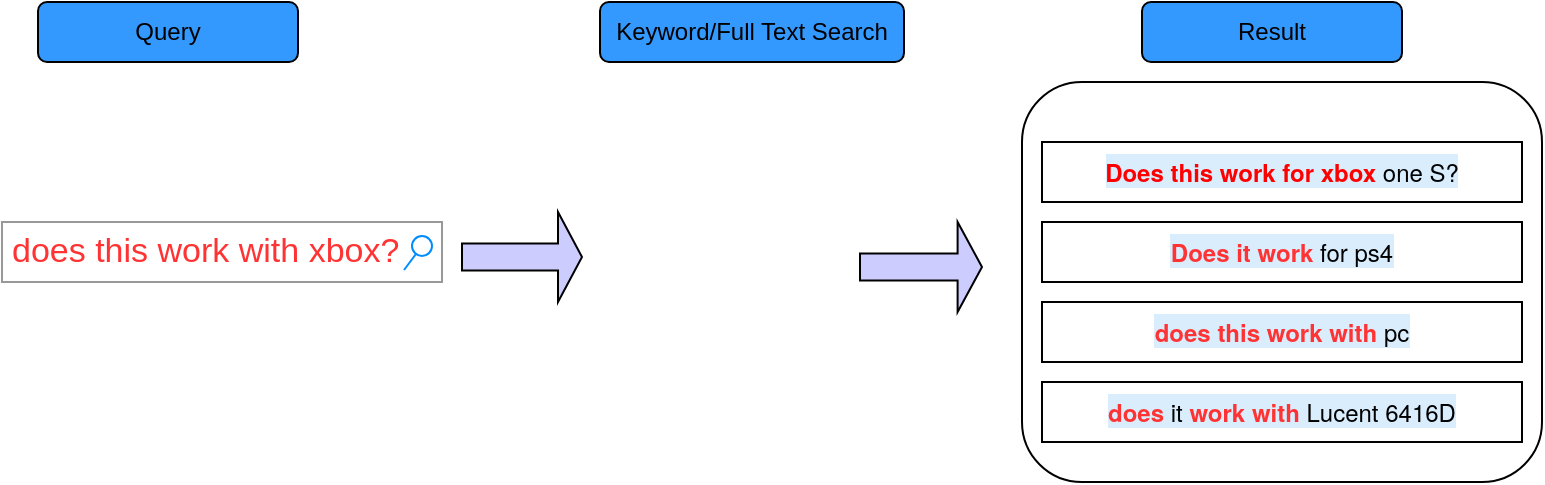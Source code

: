 <mxfile version="20.4.1" type="github">
  <diagram id="7owxcrfFW0S7-pzrNQvk" name="第 1 页">
    <mxGraphModel dx="1042" dy="507" grid="1" gridSize="10" guides="1" tooltips="1" connect="1" arrows="1" fold="1" page="1" pageScale="1" pageWidth="827" pageHeight="1169" math="0" shadow="0">
      <root>
        <mxCell id="0" />
        <mxCell id="1" parent="0" />
        <mxCell id="sSKUDfJgeGCfyQRtqZQT-1" value="&lt;font color=&quot;#ff3333&quot;&gt;does this work with xbox?&lt;/font&gt;" style="strokeWidth=1;shadow=0;dashed=0;align=center;html=1;shape=mxgraph.mockup.forms.searchBox;strokeColor=#999999;mainText=;strokeColor2=#008cff;fontColor=#666666;fontSize=17;align=left;spacingLeft=3;" parent="1" vertex="1">
          <mxGeometry x="20" y="160" width="220" height="30" as="geometry" />
        </mxCell>
        <mxCell id="_r8GeZ9NIP6kNEGULhSm-1" value="" style="rounded=1;whiteSpace=wrap;html=1;" parent="1" vertex="1">
          <mxGeometry x="530" y="90" width="260" height="200" as="geometry" />
        </mxCell>
        <mxCell id="_r8GeZ9NIP6kNEGULhSm-2" value="Result" style="rounded=1;whiteSpace=wrap;html=1;fillColor=#3399FF;" parent="1" vertex="1">
          <mxGeometry x="590" y="50" width="130" height="30" as="geometry" />
        </mxCell>
        <mxCell id="_r8GeZ9NIP6kNEGULhSm-3" value="&lt;span style=&quot;font-family: &amp;quot;Helvetica Neue&amp;quot;, Helvetica, Arial, sans-serif; text-align: right; background-color: rgba(66, 165, 245, 0.2);&quot;&gt;&lt;font style=&quot;&quot; color=&quot;#ff0000&quot;&gt;&lt;b&gt;Does this work for xbox&lt;/b&gt;&lt;/font&gt; one S?&lt;/span&gt;" style="rounded=0;whiteSpace=wrap;html=1;" parent="1" vertex="1">
          <mxGeometry x="540" y="120" width="240" height="30" as="geometry" />
        </mxCell>
        <mxCell id="_r8GeZ9NIP6kNEGULhSm-4" value="&lt;span style=&quot;font-family: &amp;quot;Helvetica Neue&amp;quot;, Helvetica, Arial, sans-serif; text-align: right; background-color: rgba(66, 165, 245, 0.2);&quot;&gt;&lt;font color=&quot;#ff3333&quot;&gt;&lt;b&gt;Does it work&lt;/b&gt;&lt;/font&gt; for ps4&lt;/span&gt;" style="rounded=0;whiteSpace=wrap;html=1;" parent="1" vertex="1">
          <mxGeometry x="540" y="160" width="240" height="30" as="geometry" />
        </mxCell>
        <mxCell id="_r8GeZ9NIP6kNEGULhSm-5" value="&lt;span style=&quot;font-family: &amp;quot;Helvetica Neue&amp;quot;, Helvetica, Arial, sans-serif; text-align: right; background-color: rgba(66, 165, 245, 0.2);&quot;&gt;&lt;b&gt;&lt;font color=&quot;#ff3333&quot;&gt;does this work&lt;/font&gt; &lt;font color=&quot;#ff3333&quot;&gt;with&lt;/font&gt; &lt;/b&gt;pc&lt;/span&gt;" style="rounded=0;whiteSpace=wrap;html=1;" parent="1" vertex="1">
          <mxGeometry x="540" y="200" width="240" height="30" as="geometry" />
        </mxCell>
        <mxCell id="_r8GeZ9NIP6kNEGULhSm-6" value="&lt;span style=&quot;font-family: &amp;quot;Helvetica Neue&amp;quot;, Helvetica, Arial, sans-serif; text-align: right; background-color: rgba(66, 165, 245, 0.2);&quot;&gt;&lt;font color=&quot;#ff3333&quot;&gt;&lt;b&gt;does&lt;/b&gt;&lt;/font&gt; it &lt;font color=&quot;#ff3333&quot;&gt;&lt;b&gt;work&lt;/b&gt; &lt;b&gt;with&lt;/b&gt;&lt;/font&gt; Lucent 6416D&lt;/span&gt;" style="rounded=0;whiteSpace=wrap;html=1;" parent="1" vertex="1">
          <mxGeometry x="540" y="240" width="240" height="30" as="geometry" />
        </mxCell>
        <mxCell id="_r8GeZ9NIP6kNEGULhSm-7" value="" style="shape=singleArrow;whiteSpace=wrap;html=1;fillColor=#CCCCFF;" parent="1" vertex="1">
          <mxGeometry x="250" y="155" width="60" height="45" as="geometry" />
        </mxCell>
        <mxCell id="_r8GeZ9NIP6kNEGULhSm-8" value="" style="shape=image;verticalLabelPosition=bottom;labelBackgroundColor=default;verticalAlign=top;aspect=fixed;imageAspect=0;image=https://cdn-icons-png.flaticon.com/512/235/235231.png;" parent="1" vertex="1">
          <mxGeometry x="329" y="125" width="110" height="110" as="geometry" />
        </mxCell>
        <mxCell id="_r8GeZ9NIP6kNEGULhSm-10" value="Query" style="rounded=1;whiteSpace=wrap;html=1;fillColor=#3399FF;" parent="1" vertex="1">
          <mxGeometry x="38" y="50" width="130" height="30" as="geometry" />
        </mxCell>
        <mxCell id="_r8GeZ9NIP6kNEGULhSm-11" value="Keyword/Full Text Search" style="rounded=1;whiteSpace=wrap;html=1;fillColor=#3399FF;" parent="1" vertex="1">
          <mxGeometry x="319" y="50" width="152" height="30" as="geometry" />
        </mxCell>
        <mxCell id="_r8GeZ9NIP6kNEGULhSm-12" value="" style="shape=singleArrow;whiteSpace=wrap;html=1;fillColor=#CCCCFF;" parent="1" vertex="1">
          <mxGeometry x="449" y="160" width="61" height="45" as="geometry" />
        </mxCell>
      </root>
    </mxGraphModel>
  </diagram>
</mxfile>
